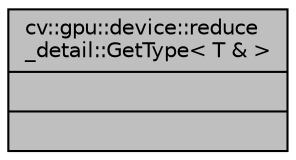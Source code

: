 digraph "cv::gpu::device::reduce_detail::GetType&lt; T &amp; &gt;"
{
 // LATEX_PDF_SIZE
  edge [fontname="Helvetica",fontsize="10",labelfontname="Helvetica",labelfontsize="10"];
  node [fontname="Helvetica",fontsize="10",shape=record];
  Node1 [label="{cv::gpu::device::reduce\l_detail::GetType\< T & \>\n||}",height=0.2,width=0.4,color="black", fillcolor="grey75", style="filled", fontcolor="black",tooltip=" "];
}
